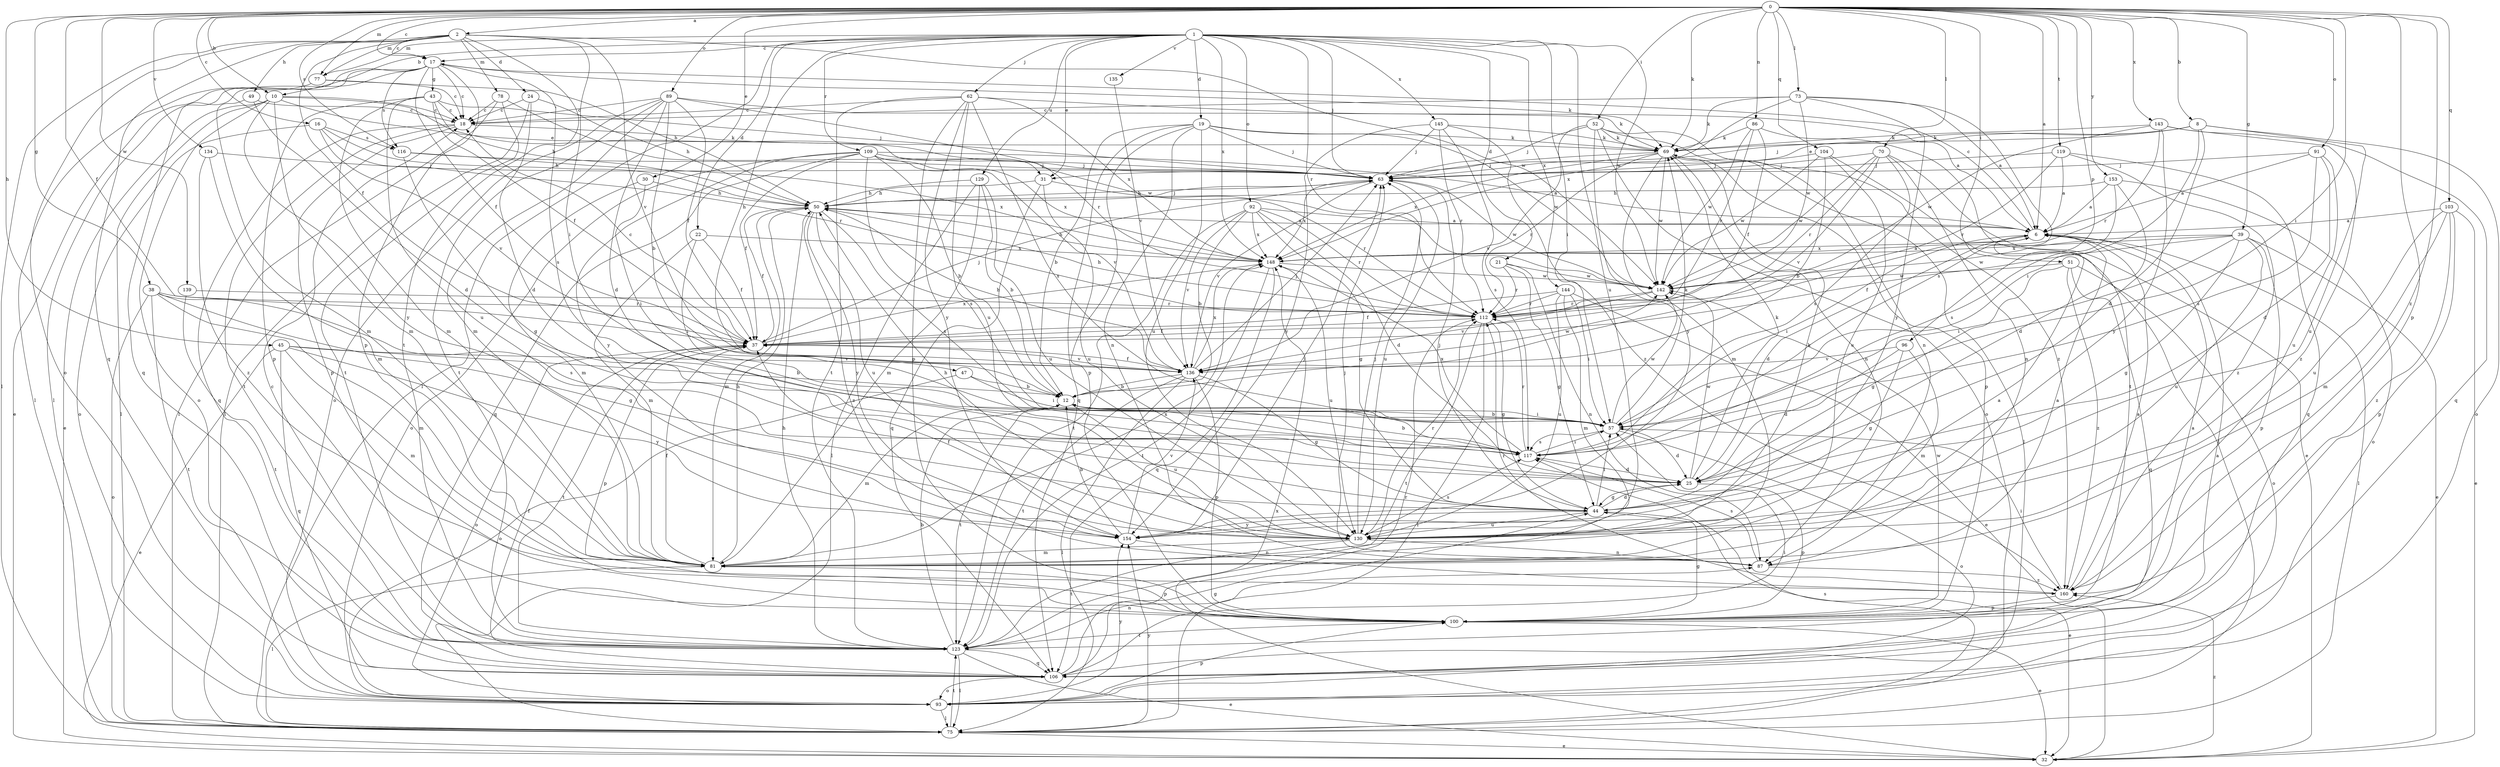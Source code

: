 strict digraph  {
0;
1;
2;
6;
8;
10;
12;
16;
17;
18;
19;
21;
22;
24;
25;
30;
31;
32;
37;
38;
39;
43;
44;
45;
47;
49;
50;
51;
52;
57;
62;
63;
69;
70;
73;
75;
77;
78;
81;
86;
87;
89;
91;
92;
93;
96;
100;
103;
104;
106;
109;
112;
116;
117;
119;
123;
129;
130;
134;
135;
136;
139;
142;
143;
144;
145;
148;
153;
154;
160;
0 -> 2  [label=a];
0 -> 6  [label=a];
0 -> 8  [label=b];
0 -> 10  [label=b];
0 -> 16  [label=c];
0 -> 17  [label=c];
0 -> 30  [label=e];
0 -> 37  [label=f];
0 -> 38  [label=g];
0 -> 39  [label=g];
0 -> 45  [label=h];
0 -> 51  [label=i];
0 -> 52  [label=i];
0 -> 57  [label=i];
0 -> 69  [label=k];
0 -> 70  [label=l];
0 -> 73  [label=l];
0 -> 77  [label=m];
0 -> 86  [label=n];
0 -> 89  [label=o];
0 -> 91  [label=o];
0 -> 96  [label=p];
0 -> 100  [label=p];
0 -> 103  [label=q];
0 -> 104  [label=q];
0 -> 116  [label=s];
0 -> 119  [label=t];
0 -> 134  [label=v];
0 -> 139  [label=w];
0 -> 143  [label=x];
0 -> 153  [label=y];
0 -> 160  [label=z];
1 -> 10  [label=b];
1 -> 17  [label=c];
1 -> 19  [label=d];
1 -> 21  [label=d];
1 -> 22  [label=d];
1 -> 31  [label=e];
1 -> 47  [label=h];
1 -> 57  [label=i];
1 -> 62  [label=j];
1 -> 63  [label=j];
1 -> 75  [label=l];
1 -> 77  [label=m];
1 -> 92  [label=o];
1 -> 109  [label=r];
1 -> 112  [label=r];
1 -> 129  [label=u];
1 -> 130  [label=u];
1 -> 135  [label=v];
1 -> 142  [label=w];
1 -> 144  [label=x];
1 -> 145  [label=x];
1 -> 148  [label=x];
2 -> 17  [label=c];
2 -> 24  [label=d];
2 -> 37  [label=f];
2 -> 49  [label=h];
2 -> 57  [label=i];
2 -> 75  [label=l];
2 -> 77  [label=m];
2 -> 78  [label=m];
2 -> 93  [label=o];
2 -> 106  [label=q];
2 -> 123  [label=t];
2 -> 136  [label=v];
2 -> 142  [label=w];
6 -> 17  [label=c];
6 -> 25  [label=d];
6 -> 57  [label=i];
6 -> 75  [label=l];
6 -> 148  [label=x];
8 -> 25  [label=d];
8 -> 31  [label=e];
8 -> 57  [label=i];
8 -> 63  [label=j];
8 -> 69  [label=k];
8 -> 93  [label=o];
8 -> 130  [label=u];
10 -> 18  [label=c];
10 -> 31  [label=e];
10 -> 32  [label=e];
10 -> 63  [label=j];
10 -> 75  [label=l];
10 -> 81  [label=m];
10 -> 93  [label=o];
10 -> 154  [label=y];
12 -> 57  [label=i];
12 -> 81  [label=m];
12 -> 123  [label=t];
12 -> 130  [label=u];
16 -> 50  [label=h];
16 -> 93  [label=o];
16 -> 112  [label=r];
16 -> 116  [label=s];
16 -> 136  [label=v];
17 -> 18  [label=c];
17 -> 32  [label=e];
17 -> 37  [label=f];
17 -> 43  [label=g];
17 -> 69  [label=k];
17 -> 75  [label=l];
17 -> 100  [label=p];
17 -> 106  [label=q];
17 -> 116  [label=s];
17 -> 117  [label=s];
18 -> 69  [label=k];
18 -> 100  [label=p];
18 -> 106  [label=q];
18 -> 123  [label=t];
19 -> 12  [label=b];
19 -> 63  [label=j];
19 -> 69  [label=k];
19 -> 87  [label=n];
19 -> 100  [label=p];
19 -> 106  [label=q];
19 -> 130  [label=u];
19 -> 142  [label=w];
21 -> 44  [label=g];
21 -> 87  [label=n];
21 -> 112  [label=r];
21 -> 142  [label=w];
22 -> 37  [label=f];
22 -> 57  [label=i];
22 -> 81  [label=m];
22 -> 148  [label=x];
24 -> 18  [label=c];
24 -> 25  [label=d];
24 -> 50  [label=h];
24 -> 75  [label=l];
25 -> 44  [label=g];
25 -> 69  [label=k];
25 -> 100  [label=p];
25 -> 142  [label=w];
30 -> 50  [label=h];
30 -> 57  [label=i];
30 -> 81  [label=m];
31 -> 50  [label=h];
31 -> 106  [label=q];
31 -> 112  [label=r];
31 -> 130  [label=u];
32 -> 148  [label=x];
32 -> 160  [label=z];
37 -> 18  [label=c];
37 -> 63  [label=j];
37 -> 93  [label=o];
37 -> 100  [label=p];
37 -> 123  [label=t];
37 -> 136  [label=v];
37 -> 148  [label=x];
38 -> 44  [label=g];
38 -> 81  [label=m];
38 -> 93  [label=o];
38 -> 112  [label=r];
38 -> 117  [label=s];
38 -> 123  [label=t];
39 -> 32  [label=e];
39 -> 37  [label=f];
39 -> 44  [label=g];
39 -> 57  [label=i];
39 -> 100  [label=p];
39 -> 130  [label=u];
39 -> 142  [label=w];
39 -> 148  [label=x];
43 -> 18  [label=c];
43 -> 37  [label=f];
43 -> 50  [label=h];
43 -> 63  [label=j];
43 -> 81  [label=m];
43 -> 100  [label=p];
43 -> 130  [label=u];
44 -> 25  [label=d];
44 -> 32  [label=e];
44 -> 57  [label=i];
44 -> 63  [label=j];
44 -> 130  [label=u];
44 -> 154  [label=y];
45 -> 12  [label=b];
45 -> 32  [label=e];
45 -> 81  [label=m];
45 -> 106  [label=q];
45 -> 136  [label=v];
45 -> 154  [label=y];
47 -> 12  [label=b];
47 -> 57  [label=i];
47 -> 93  [label=o];
49 -> 18  [label=c];
49 -> 25  [label=d];
49 -> 81  [label=m];
50 -> 6  [label=a];
50 -> 37  [label=f];
50 -> 63  [label=j];
50 -> 81  [label=m];
50 -> 117  [label=s];
50 -> 130  [label=u];
50 -> 154  [label=y];
50 -> 160  [label=z];
51 -> 44  [label=g];
51 -> 93  [label=o];
51 -> 106  [label=q];
51 -> 142  [label=w];
51 -> 160  [label=z];
52 -> 63  [label=j];
52 -> 69  [label=k];
52 -> 87  [label=n];
52 -> 93  [label=o];
52 -> 136  [label=v];
52 -> 154  [label=y];
52 -> 160  [label=z];
57 -> 12  [label=b];
57 -> 25  [label=d];
57 -> 69  [label=k];
57 -> 93  [label=o];
57 -> 117  [label=s];
57 -> 142  [label=w];
62 -> 6  [label=a];
62 -> 18  [label=c];
62 -> 100  [label=p];
62 -> 117  [label=s];
62 -> 123  [label=t];
62 -> 130  [label=u];
62 -> 148  [label=x];
62 -> 154  [label=y];
63 -> 50  [label=h];
63 -> 130  [label=u];
63 -> 136  [label=v];
63 -> 142  [label=w];
63 -> 148  [label=x];
69 -> 63  [label=j];
69 -> 75  [label=l];
69 -> 81  [label=m];
69 -> 87  [label=n];
69 -> 100  [label=p];
69 -> 112  [label=r];
69 -> 142  [label=w];
69 -> 148  [label=x];
70 -> 32  [label=e];
70 -> 63  [label=j];
70 -> 87  [label=n];
70 -> 112  [label=r];
70 -> 117  [label=s];
70 -> 136  [label=v];
70 -> 142  [label=w];
73 -> 6  [label=a];
73 -> 18  [label=c];
73 -> 69  [label=k];
73 -> 117  [label=s];
73 -> 142  [label=w];
73 -> 148  [label=x];
73 -> 154  [label=y];
75 -> 32  [label=e];
75 -> 117  [label=s];
75 -> 123  [label=t];
75 -> 154  [label=y];
77 -> 18  [label=c];
77 -> 50  [label=h];
77 -> 75  [label=l];
78 -> 18  [label=c];
78 -> 75  [label=l];
78 -> 123  [label=t];
78 -> 142  [label=w];
81 -> 6  [label=a];
81 -> 37  [label=f];
81 -> 50  [label=h];
81 -> 75  [label=l];
81 -> 100  [label=p];
81 -> 148  [label=x];
86 -> 37  [label=f];
86 -> 69  [label=k];
86 -> 112  [label=r];
86 -> 123  [label=t];
86 -> 142  [label=w];
87 -> 6  [label=a];
87 -> 63  [label=j];
87 -> 117  [label=s];
87 -> 160  [label=z];
89 -> 12  [label=b];
89 -> 18  [label=c];
89 -> 25  [label=d];
89 -> 37  [label=f];
89 -> 69  [label=k];
89 -> 81  [label=m];
89 -> 93  [label=o];
89 -> 112  [label=r];
89 -> 123  [label=t];
91 -> 6  [label=a];
91 -> 25  [label=d];
91 -> 63  [label=j];
91 -> 117  [label=s];
91 -> 130  [label=u];
92 -> 6  [label=a];
92 -> 12  [label=b];
92 -> 25  [label=d];
92 -> 44  [label=g];
92 -> 112  [label=r];
92 -> 123  [label=t];
92 -> 136  [label=v];
92 -> 148  [label=x];
93 -> 75  [label=l];
93 -> 100  [label=p];
93 -> 154  [label=y];
96 -> 25  [label=d];
96 -> 44  [label=g];
96 -> 81  [label=m];
96 -> 136  [label=v];
100 -> 6  [label=a];
100 -> 32  [label=e];
100 -> 44  [label=g];
100 -> 123  [label=t];
100 -> 142  [label=w];
103 -> 6  [label=a];
103 -> 32  [label=e];
103 -> 81  [label=m];
103 -> 100  [label=p];
103 -> 130  [label=u];
103 -> 160  [label=z];
104 -> 12  [label=b];
104 -> 63  [label=j];
104 -> 75  [label=l];
104 -> 130  [label=u];
104 -> 142  [label=w];
106 -> 6  [label=a];
106 -> 37  [label=f];
106 -> 44  [label=g];
106 -> 57  [label=i];
106 -> 93  [label=o];
106 -> 112  [label=r];
109 -> 6  [label=a];
109 -> 12  [label=b];
109 -> 37  [label=f];
109 -> 63  [label=j];
109 -> 93  [label=o];
109 -> 106  [label=q];
109 -> 117  [label=s];
109 -> 136  [label=v];
109 -> 148  [label=x];
109 -> 154  [label=y];
112 -> 37  [label=f];
112 -> 44  [label=g];
112 -> 50  [label=h];
112 -> 75  [label=l];
112 -> 123  [label=t];
116 -> 44  [label=g];
116 -> 63  [label=j];
116 -> 148  [label=x];
117 -> 12  [label=b];
117 -> 25  [label=d];
117 -> 57  [label=i];
117 -> 112  [label=r];
117 -> 148  [label=x];
119 -> 6  [label=a];
119 -> 63  [label=j];
119 -> 106  [label=q];
119 -> 112  [label=r];
119 -> 160  [label=z];
123 -> 12  [label=b];
123 -> 18  [label=c];
123 -> 32  [label=e];
123 -> 50  [label=h];
123 -> 75  [label=l];
123 -> 87  [label=n];
123 -> 106  [label=q];
129 -> 12  [label=b];
129 -> 50  [label=h];
129 -> 75  [label=l];
129 -> 81  [label=m];
129 -> 130  [label=u];
130 -> 37  [label=f];
130 -> 50  [label=h];
130 -> 63  [label=j];
130 -> 69  [label=k];
130 -> 81  [label=m];
130 -> 87  [label=n];
130 -> 112  [label=r];
130 -> 117  [label=s];
130 -> 123  [label=t];
134 -> 63  [label=j];
134 -> 81  [label=m];
134 -> 160  [label=z];
135 -> 136  [label=v];
136 -> 12  [label=b];
136 -> 37  [label=f];
136 -> 44  [label=g];
136 -> 50  [label=h];
136 -> 63  [label=j];
136 -> 75  [label=l];
136 -> 100  [label=p];
136 -> 123  [label=t];
136 -> 142  [label=w];
136 -> 148  [label=x];
139 -> 112  [label=r];
139 -> 123  [label=t];
142 -> 112  [label=r];
142 -> 136  [label=v];
143 -> 69  [label=k];
143 -> 106  [label=q];
143 -> 112  [label=r];
143 -> 142  [label=w];
143 -> 154  [label=y];
143 -> 160  [label=z];
144 -> 32  [label=e];
144 -> 37  [label=f];
144 -> 57  [label=i];
144 -> 81  [label=m];
144 -> 112  [label=r];
144 -> 130  [label=u];
145 -> 63  [label=j];
145 -> 69  [label=k];
145 -> 112  [label=r];
145 -> 117  [label=s];
145 -> 154  [label=y];
145 -> 160  [label=z];
148 -> 6  [label=a];
148 -> 50  [label=h];
148 -> 106  [label=q];
148 -> 123  [label=t];
148 -> 130  [label=u];
148 -> 142  [label=w];
153 -> 6  [label=a];
153 -> 25  [label=d];
153 -> 50  [label=h];
153 -> 93  [label=o];
153 -> 117  [label=s];
154 -> 12  [label=b];
154 -> 63  [label=j];
154 -> 87  [label=n];
154 -> 136  [label=v];
160 -> 6  [label=a];
160 -> 57  [label=i];
160 -> 100  [label=p];
160 -> 112  [label=r];
}
